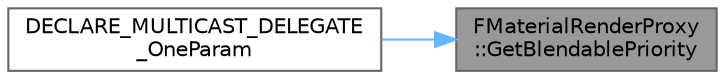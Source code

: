 digraph "FMaterialRenderProxy::GetBlendablePriority"
{
 // INTERACTIVE_SVG=YES
 // LATEX_PDF_SIZE
  bgcolor="transparent";
  edge [fontname=Helvetica,fontsize=10,labelfontname=Helvetica,labelfontsize=10];
  node [fontname=Helvetica,fontsize=10,shape=box,height=0.2,width=0.4];
  rankdir="RL";
  Node1 [id="Node000001",label="FMaterialRenderProxy\l::GetBlendablePriority",height=0.2,width=0.4,color="gray40", fillcolor="grey60", style="filled", fontcolor="black",tooltip=" "];
  Node1 -> Node2 [id="edge1_Node000001_Node000002",dir="back",color="steelblue1",style="solid",tooltip=" "];
  Node2 [id="Node000002",label="DECLARE_MULTICAST_DELEGATE\l_OneParam",height=0.2,width=0.4,color="grey40", fillcolor="white", style="filled",URL="$de/daa/MaterialInterface_8h.html#aec2ba1dea9055c8e439d1b969bd7f1f1",tooltip=" "];
}

